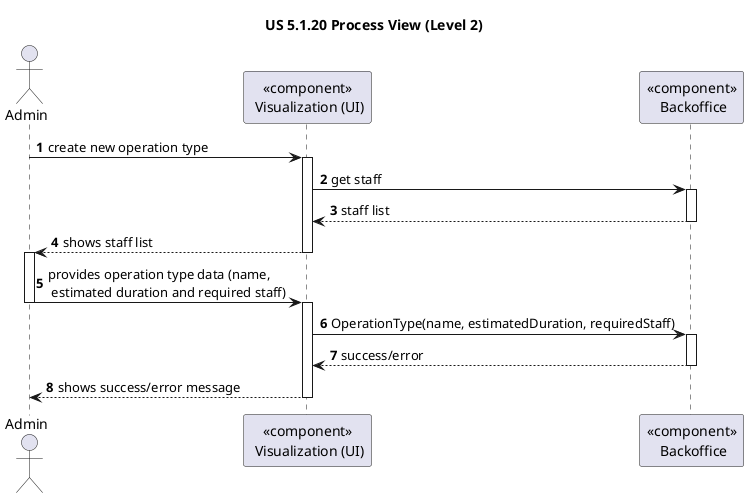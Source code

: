 @startuml
'https://plantuml.com/sequence-diagram

title US 5.1.20 Process View (Level 2)

autonumber

actor Admin
participant "<<component>>\n Visualization (UI)" as UI
participant "<<component>>\n Backoffice" as BACK


Admin -> UI : create new operation type
activate UI

UI -> BACK : get staff
activate BACK

BACK --> UI : staff list
deactivate BACK

UI --> Admin : shows staff list
deactivate UI
activate Admin

Admin -> UI : provides operation type data (name,\n estimated duration and required staff)
deactivate Admin
activate UI

UI -> BACK : OperationType(name, estimatedDuration, requiredStaff)
activate BACK

BACK --> UI : success/error
deactivate BACK

UI --> Admin : shows success/error message
deactivate UI


@enduml